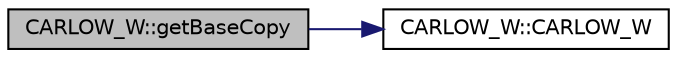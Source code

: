 digraph "CARLOW_W::getBaseCopy"
{
  edge [fontname="Helvetica",fontsize="10",labelfontname="Helvetica",labelfontsize="10"];
  node [fontname="Helvetica",fontsize="10",shape=record];
  rankdir="LR";
  Node1 [label="CARLOW_W::getBaseCopy",height=0.2,width=0.4,color="black", fillcolor="grey75", style="filled", fontcolor="black"];
  Node1 -> Node2 [color="midnightblue",fontsize="10",style="solid"];
  Node2 [label="CARLOW_W::CARLOW_W",height=0.2,width=0.4,color="black", fillcolor="white", style="filled",URL="$class_c_a_r_l_o_w___w.html#a8ae6ca6f4db7ea5240322fd27824c55a"];
}
